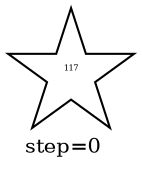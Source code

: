 digraph {
  graph  [labelloc=bottom,labeljust=left,fontsize="10",label="step=0"];
  "117" [shape=star,peripheries="1",label=<<FONT POINT-SIZE='4'>117</FONT>>,labelfontcolor=black,color=black];
}